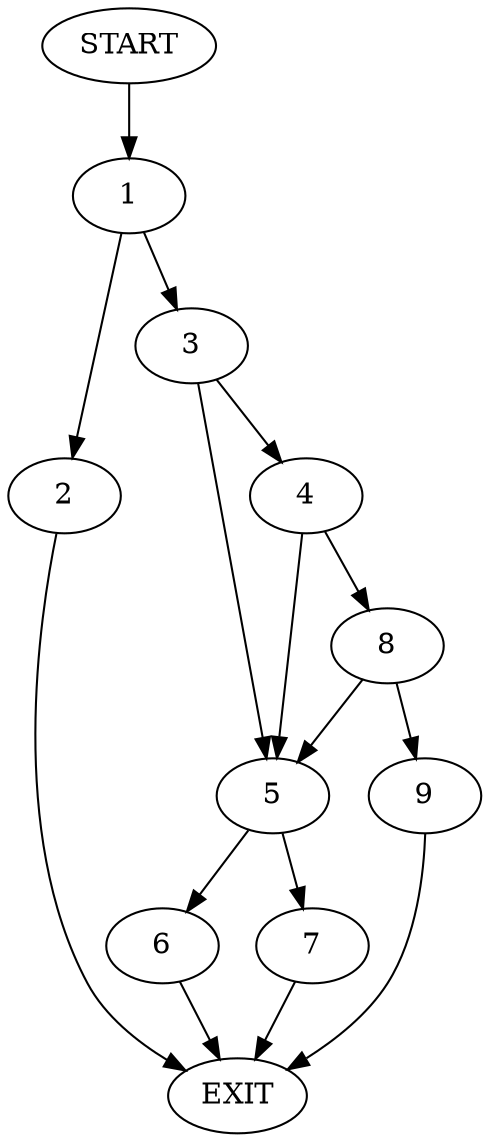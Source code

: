 digraph {
0 [label="START"]
10 [label="EXIT"]
0 -> 1
1 -> 2
1 -> 3
2 -> 10
3 -> 4
3 -> 5
5 -> 6
5 -> 7
4 -> 8
4 -> 5
8 -> 9
8 -> 5
9 -> 10
6 -> 10
7 -> 10
}
